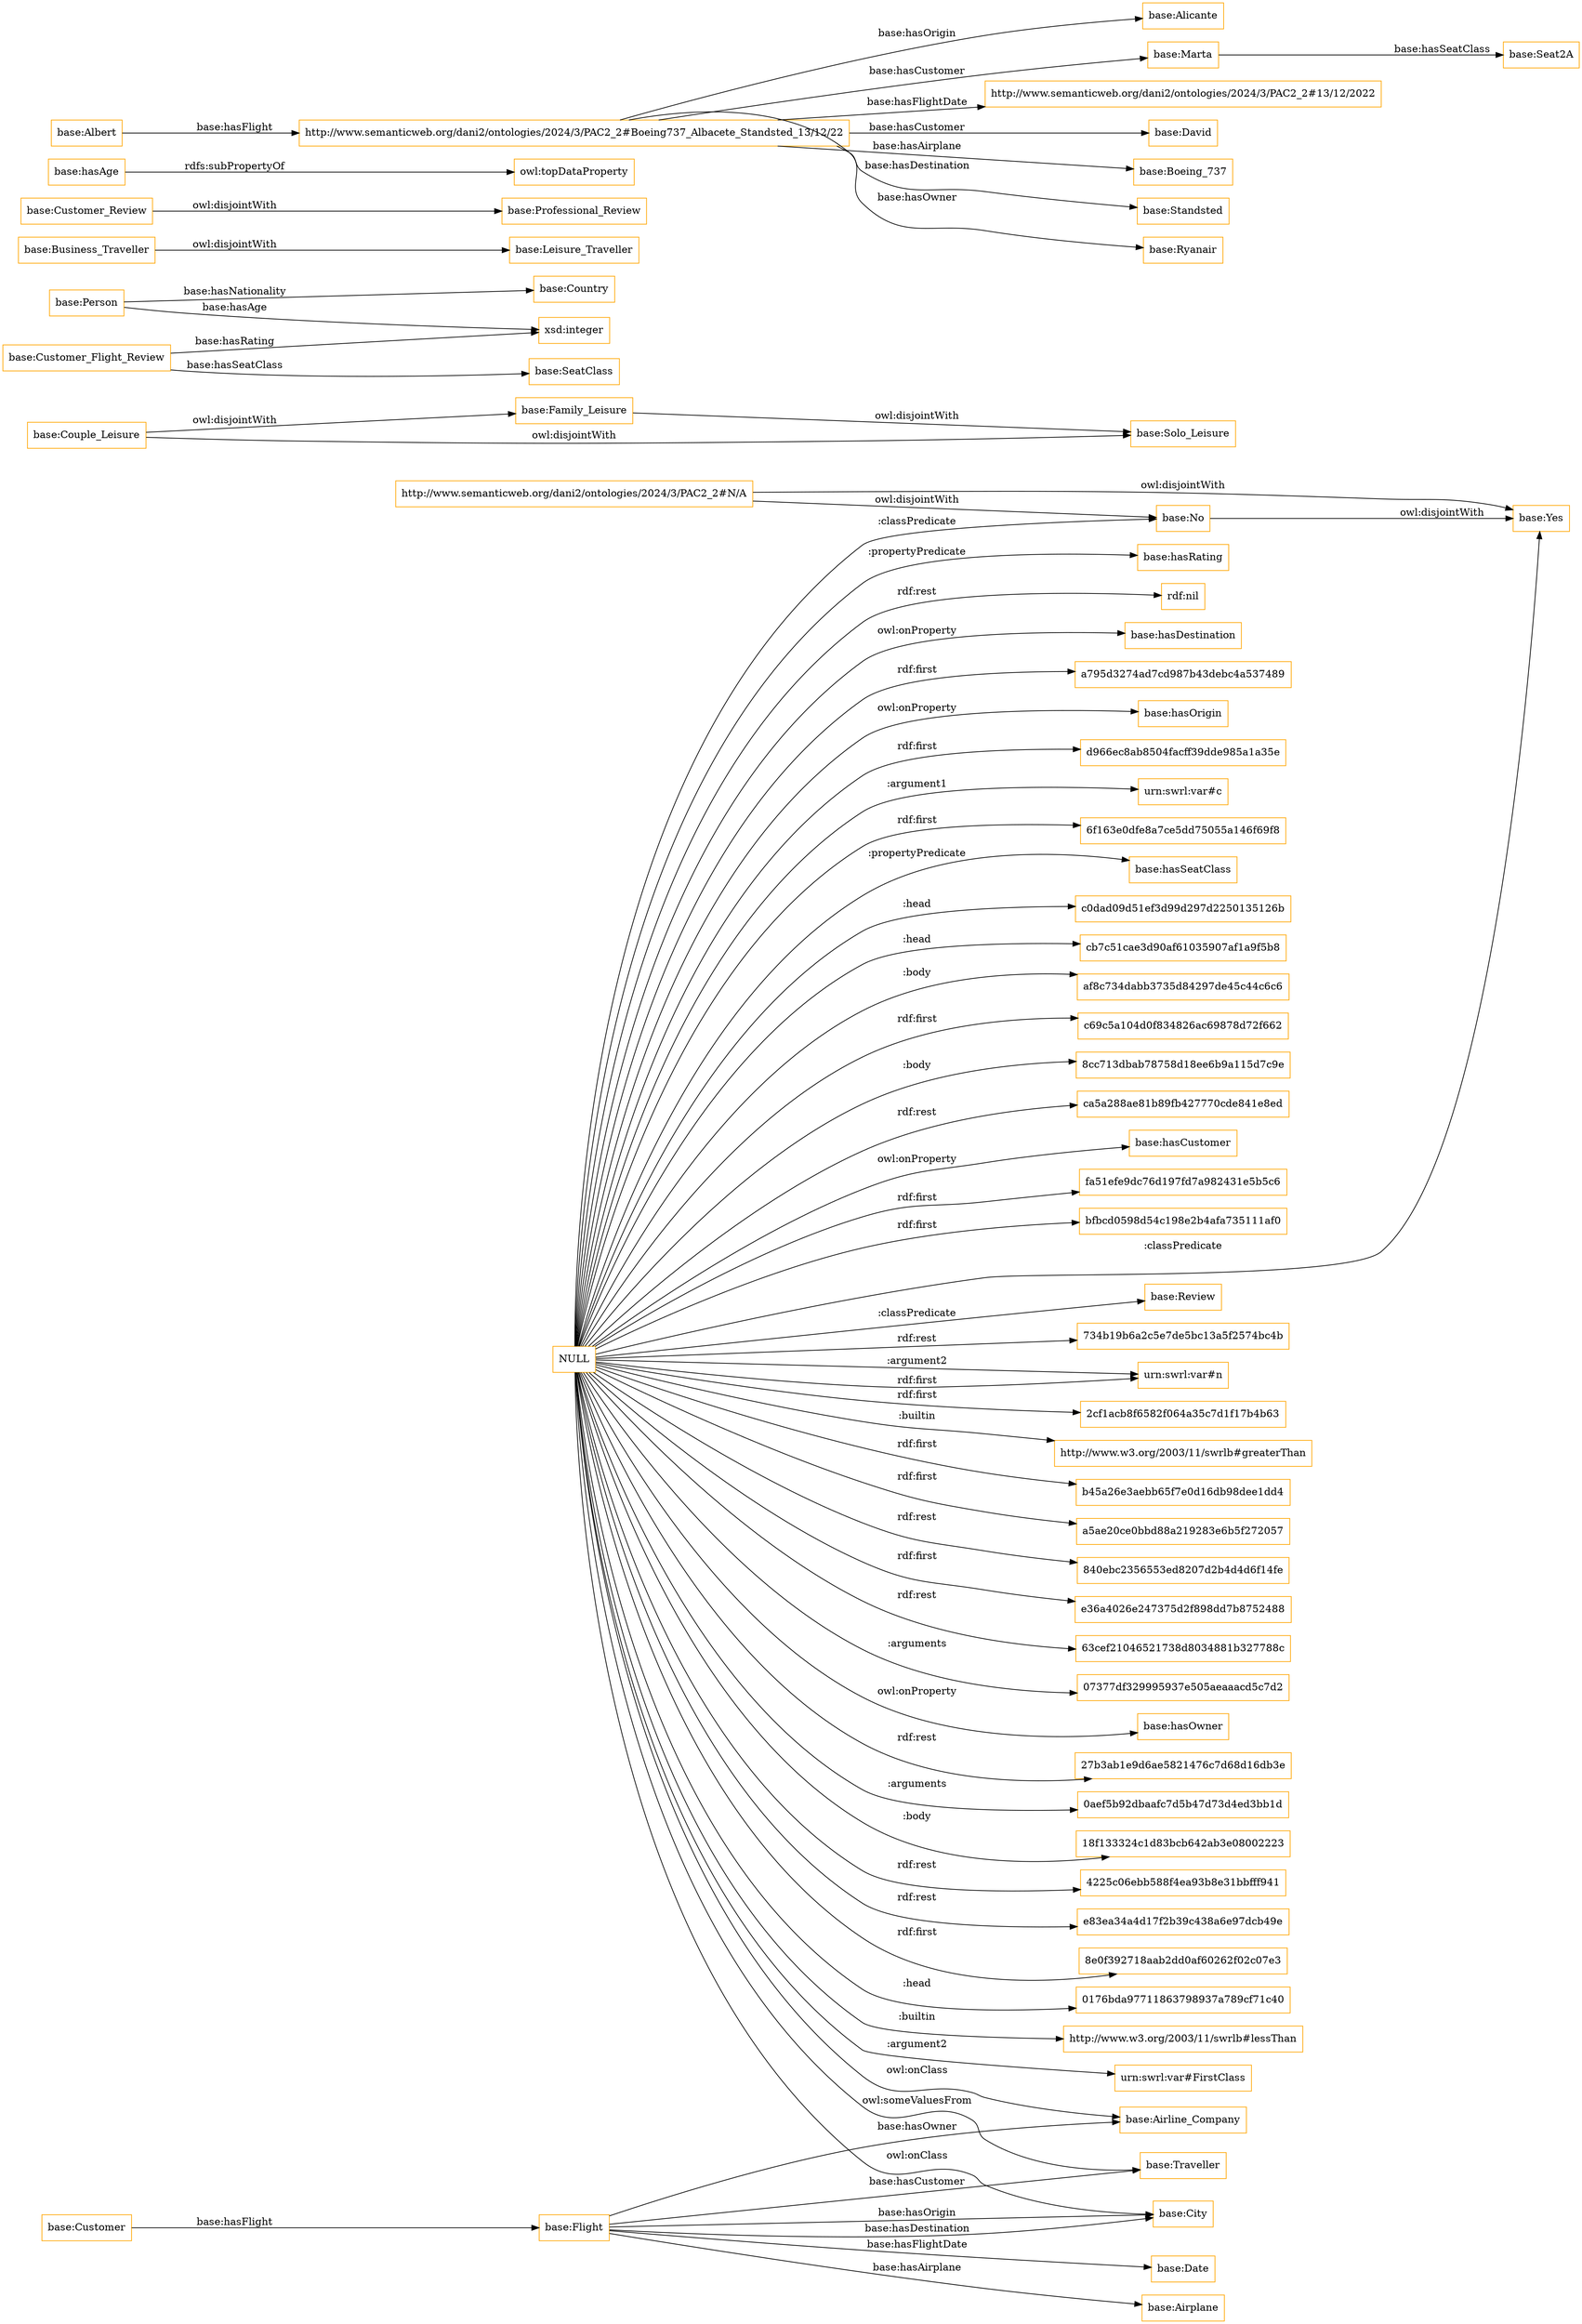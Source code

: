 digraph ar2dtool_diagram { 
rankdir=LR;
size="1501"
node [shape = rectangle, color="orange"]; "http://www.semanticweb.org/dani2/ontologies/2024/3/PAC2_2#N/A" "base:Date" "base:Couple_Leisure" "base:Country" "base:Yes" "base:Customer" "base:Family_Leisure" "base:Traveller" "base:Leisure_Traveller" "base:City" "base:Review" "base:Business_Traveller" "base:No" "base:SeatClass" "base:Airline_Company" "base:Airplane" "base:Flight" "base:Customer_Review" "base:Person" "base:Professional_Review" "base:Customer_Flight_Review" "base:Solo_Leisure" ; /*classes style*/
	"NULL" -> "base:Airline_Company" [ label = "owl:onClass" ];
	"NULL" -> "734b19b6a2c5e7de5bc13a5f2574bc4b" [ label = "rdf:rest" ];
	"NULL" -> "urn:swrl:var#n" [ label = "rdf:first" ];
	"NULL" -> "base:City" [ label = "owl:onClass" ];
	"NULL" -> "urn:swrl:var#n" [ label = ":argument2" ];
	"NULL" -> "2cf1acb8f6582f064a35c7d1f17b4b63" [ label = "rdf:first" ];
	"NULL" -> "http://www.w3.org/2003/11/swrlb#greaterThan" [ label = ":builtin" ];
	"NULL" -> "b45a26e3aebb65f7e0d16db98dee1dd4" [ label = "rdf:first" ];
	"NULL" -> "a5ae20ce0bbd88a219283e6b5f272057" [ label = "rdf:first" ];
	"NULL" -> "840ebc2356553ed8207d2b4d4d6f14fe" [ label = "rdf:rest" ];
	"NULL" -> "e36a4026e247375d2f898dd7b8752488" [ label = "rdf:first" ];
	"NULL" -> "63cef21046521738d8034881b327788c" [ label = "rdf:rest" ];
	"NULL" -> "07377df329995937e505aeaaacd5c7d2" [ label = ":arguments" ];
	"NULL" -> "base:Review" [ label = ":classPredicate" ];
	"NULL" -> "base:hasOwner" [ label = "owl:onProperty" ];
	"NULL" -> "27b3ab1e9d6ae5821476c7d68d16db3e" [ label = "rdf:rest" ];
	"NULL" -> "0aef5b92dbaafc7d5b47d73d4ed3bb1d" [ label = ":arguments" ];
	"NULL" -> "18f133324c1d83bcb642ab3e08002223" [ label = ":body" ];
	"NULL" -> "4225c06ebb588f4ea93b8e31bbfff941" [ label = "rdf:rest" ];
	"NULL" -> "e83ea34a4d17f2b39c438a6e97dcb49e" [ label = "rdf:rest" ];
	"NULL" -> "8e0f392718aab2dd0af60262f02c07e3" [ label = "rdf:first" ];
	"NULL" -> "0176bda97711863798937a789cf71c40" [ label = ":head" ];
	"NULL" -> "http://www.w3.org/2003/11/swrlb#lessThan" [ label = ":builtin" ];
	"NULL" -> "urn:swrl:var#FirstClass" [ label = ":argument2" ];
	"NULL" -> "base:hasRating" [ label = ":propertyPredicate" ];
	"NULL" -> "rdf:nil" [ label = "rdf:rest" ];
	"NULL" -> "base:hasDestination" [ label = "owl:onProperty" ];
	"NULL" -> "a795d3274ad7cd987b43debc4a537489" [ label = "rdf:first" ];
	"NULL" -> "base:hasOrigin" [ label = "owl:onProperty" ];
	"NULL" -> "d966ec8ab8504facff39dde985a1a35e" [ label = "rdf:first" ];
	"NULL" -> "base:Traveller" [ label = "owl:someValuesFrom" ];
	"NULL" -> "base:No" [ label = ":classPredicate" ];
	"NULL" -> "urn:swrl:var#c" [ label = ":argument1" ];
	"NULL" -> "6f163e0dfe8a7ce5dd75055a146f69f8" [ label = "rdf:first" ];
	"NULL" -> "base:Yes" [ label = ":classPredicate" ];
	"NULL" -> "base:hasSeatClass" [ label = ":propertyPredicate" ];
	"NULL" -> "c0dad09d51ef3d99d297d2250135126b" [ label = ":head" ];
	"NULL" -> "cb7c51cae3d90af61035907af1a9f5b8" [ label = ":head" ];
	"NULL" -> "af8c734dabb3735d84297de45c44c6c6" [ label = ":body" ];
	"NULL" -> "c69c5a104d0f834826ac69878d72f662" [ label = "rdf:first" ];
	"NULL" -> "8cc713dbab78758d18ee6b9a115d7c9e" [ label = ":body" ];
	"NULL" -> "ca5a288ae81b89fb427770cde841e8ed" [ label = "rdf:rest" ];
	"NULL" -> "base:hasCustomer" [ label = "owl:onProperty" ];
	"NULL" -> "fa51efe9dc76d197fd7a982431e5b5c6" [ label = "rdf:first" ];
	"NULL" -> "bfbcd0598d54c198e2b4afa735111af0" [ label = "rdf:first" ];
	"base:No" -> "base:Yes" [ label = "owl:disjointWith" ];
	"base:hasAge" -> "owl:topDataProperty" [ label = "rdfs:subPropertyOf" ];
	"base:Family_Leisure" -> "base:Solo_Leisure" [ label = "owl:disjointWith" ];
	"http://www.semanticweb.org/dani2/ontologies/2024/3/PAC2_2#N/A" -> "base:Yes" [ label = "owl:disjointWith" ];
	"http://www.semanticweb.org/dani2/ontologies/2024/3/PAC2_2#N/A" -> "base:No" [ label = "owl:disjointWith" ];
	"base:Couple_Leisure" -> "base:Solo_Leisure" [ label = "owl:disjointWith" ];
	"base:Couple_Leisure" -> "base:Family_Leisure" [ label = "owl:disjointWith" ];
	"http://www.semanticweb.org/dani2/ontologies/2024/3/PAC2_2#Boeing737_Albacete_Standsted_13/12/22" -> "base:Alicante" [ label = "base:hasOrigin" ];
	"http://www.semanticweb.org/dani2/ontologies/2024/3/PAC2_2#Boeing737_Albacete_Standsted_13/12/22" -> "base:Marta" [ label = "base:hasCustomer" ];
	"http://www.semanticweb.org/dani2/ontologies/2024/3/PAC2_2#Boeing737_Albacete_Standsted_13/12/22" -> "http://www.semanticweb.org/dani2/ontologies/2024/3/PAC2_2#13/12/2022" [ label = "base:hasFlightDate" ];
	"http://www.semanticweb.org/dani2/ontologies/2024/3/PAC2_2#Boeing737_Albacete_Standsted_13/12/22" -> "base:David" [ label = "base:hasCustomer" ];
	"http://www.semanticweb.org/dani2/ontologies/2024/3/PAC2_2#Boeing737_Albacete_Standsted_13/12/22" -> "base:Boeing_737" [ label = "base:hasAirplane" ];
	"http://www.semanticweb.org/dani2/ontologies/2024/3/PAC2_2#Boeing737_Albacete_Standsted_13/12/22" -> "base:Standsted" [ label = "base:hasDestination" ];
	"http://www.semanticweb.org/dani2/ontologies/2024/3/PAC2_2#Boeing737_Albacete_Standsted_13/12/22" -> "base:Ryanair" [ label = "base:hasOwner" ];
	"base:Business_Traveller" -> "base:Leisure_Traveller" [ label = "owl:disjointWith" ];
	"base:Albert" -> "http://www.semanticweb.org/dani2/ontologies/2024/3/PAC2_2#Boeing737_Albacete_Standsted_13/12/22" [ label = "base:hasFlight" ];
	"base:Customer_Review" -> "base:Professional_Review" [ label = "owl:disjointWith" ];
	"base:Marta" -> "base:Seat2A" [ label = "base:hasSeatClass" ];
	"base:Customer" -> "base:Flight" [ label = "base:hasFlight" ];
	"base:Flight" -> "base:Date" [ label = "base:hasFlightDate" ];
	"base:Flight" -> "base:Airline_Company" [ label = "base:hasOwner" ];
	"base:Flight" -> "base:City" [ label = "base:hasOrigin" ];
	"base:Flight" -> "base:Airplane" [ label = "base:hasAirplane" ];
	"base:Person" -> "base:Country" [ label = "base:hasNationality" ];
	"base:Customer_Flight_Review" -> "xsd:integer" [ label = "base:hasRating" ];
	"base:Flight" -> "base:City" [ label = "base:hasDestination" ];
	"base:Customer_Flight_Review" -> "base:SeatClass" [ label = "base:hasSeatClass" ];
	"base:Person" -> "xsd:integer" [ label = "base:hasAge" ];
	"base:Flight" -> "base:Traveller" [ label = "base:hasCustomer" ];

}
